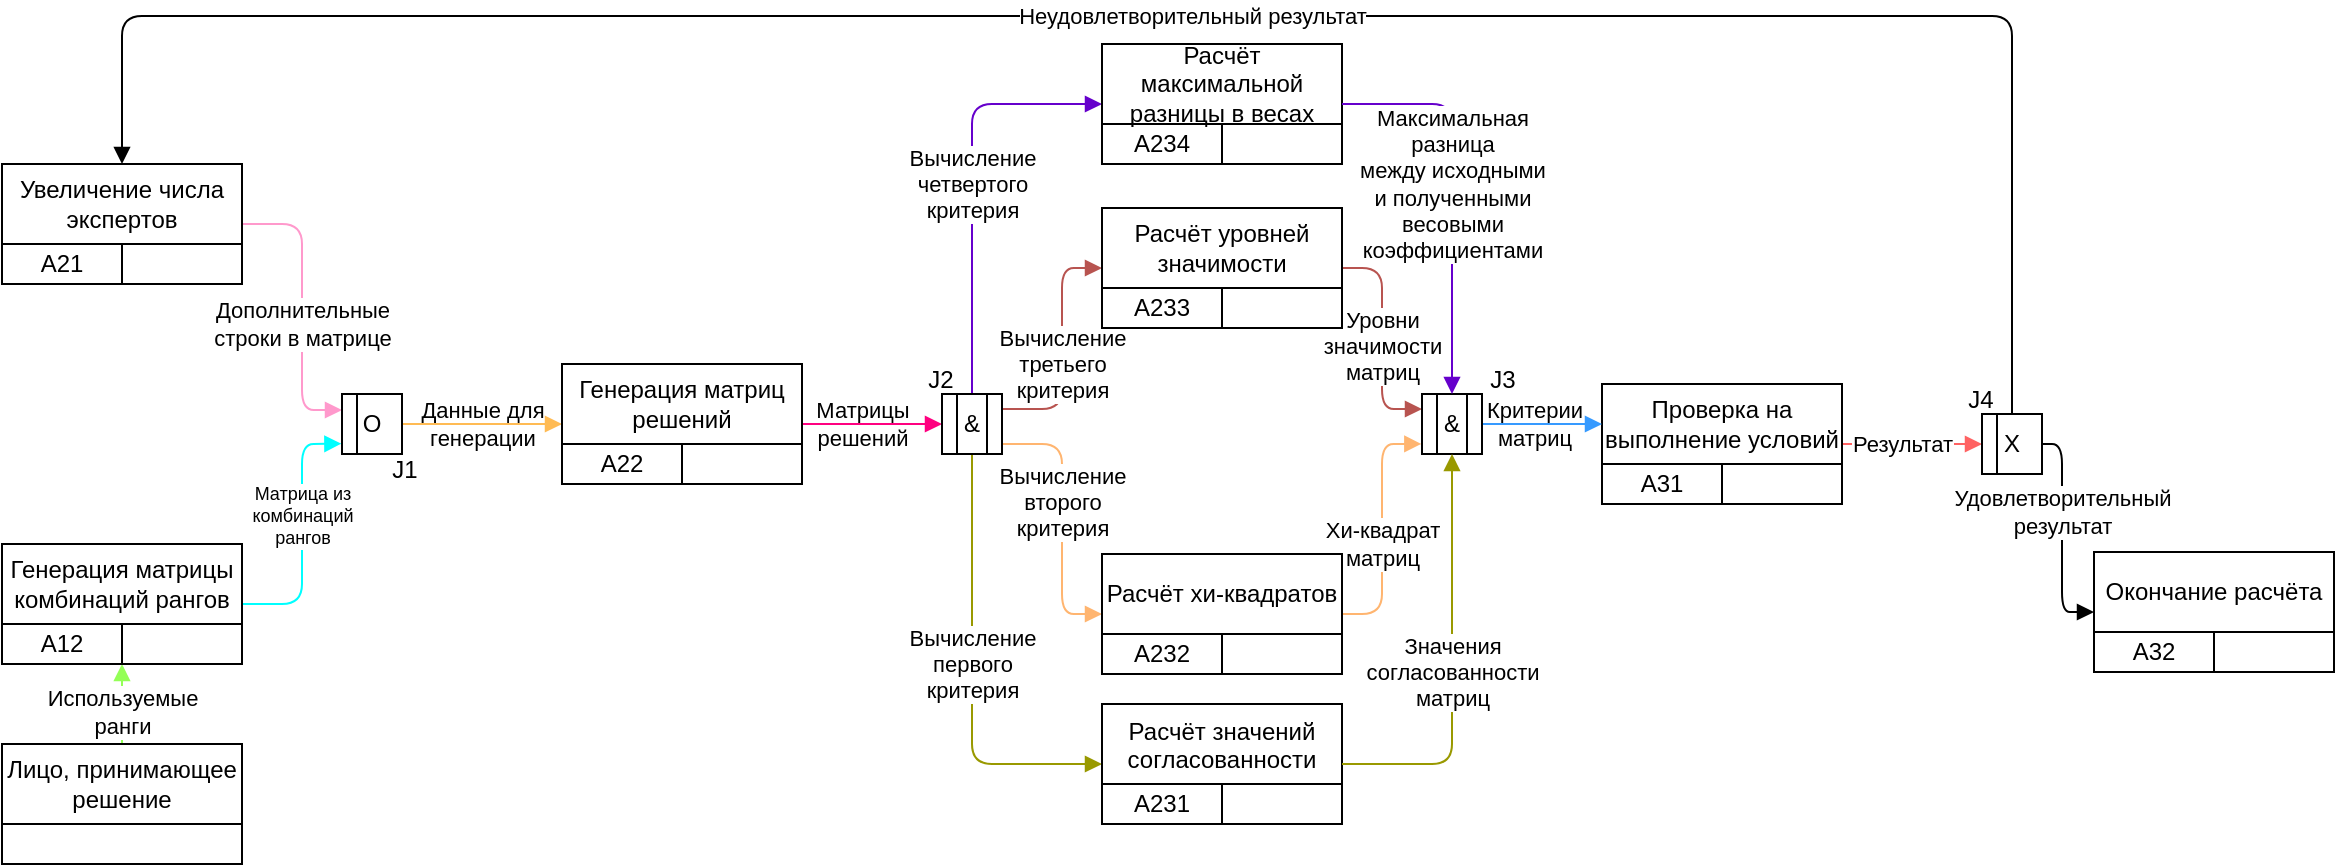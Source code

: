 <mxfile version="22.1.4" type="github">
  <diagram name="Страница — 1" id="2axHYxeO-4VpE9UikgM9">
    <mxGraphModel dx="1434" dy="758" grid="1" gridSize="10" guides="1" tooltips="1" connect="1" arrows="1" fold="1" page="1" pageScale="1" pageWidth="827" pageHeight="1169" math="0" shadow="0">
      <root>
        <mxCell id="0" />
        <mxCell id="1" parent="0" />
        <mxCell id="lcVxslAkRvURmsZlSyza-33" value="Уровни&lt;br&gt;значимости&lt;br&gt;матриц" style="edgeStyle=orthogonalEdgeStyle;rounded=1;orthogonalLoop=1;jettySize=auto;html=1;exitX=1;exitY=0.75;exitDx=0;exitDy=0;entryX=0;entryY=0.25;entryDx=0;entryDy=0;strokeColor=#B85450;endArrow=block;endFill=1;labelBackgroundColor=default;" parent="1" source="lcVxslAkRvURmsZlSyza-31" target="lcVxslAkRvURmsZlSyza-8" edge="1">
          <mxGeometry x="0.067" relative="1" as="geometry">
            <mxPoint as="offset" />
          </mxGeometry>
        </mxCell>
        <mxCell id="lcVxslAkRvURmsZlSyza-24" value="Хи-квадрат&lt;br&gt;матриц" style="edgeStyle=orthogonalEdgeStyle;rounded=1;orthogonalLoop=1;jettySize=auto;html=1;exitX=1;exitY=0.75;exitDx=0;exitDy=0;endArrow=block;endFill=1;strokeColor=#FFB570;entryX=-0.011;entryY=0.833;entryDx=0;entryDy=0;entryPerimeter=0;" parent="1" source="lcVxslAkRvURmsZlSyza-22" target="lcVxslAkRvURmsZlSyza-8" edge="1">
          <mxGeometry x="-0.118" relative="1" as="geometry">
            <mxPoint x="680" y="320" as="targetPoint" />
            <Array as="points">
              <mxPoint x="690" y="405" />
              <mxPoint x="690" y="320" />
            </Array>
            <mxPoint as="offset" />
          </mxGeometry>
        </mxCell>
        <mxCell id="rHtwVeTPGvIX2-GxLPoe-113" value="&lt;div&gt;Используемые&lt;/div&gt;&lt;div&gt;ранги&lt;br&gt;&lt;/div&gt;" style="edgeStyle=orthogonalEdgeStyle;rounded=1;orthogonalLoop=1;jettySize=auto;html=1;entryX=1;entryY=1;entryDx=0;entryDy=0;strokeColor=#94FF57;endArrow=block;endFill=1;" parent="1" source="rHtwVeTPGvIX2-GxLPoe-112" target="rHtwVeTPGvIX2-GxLPoe-55" edge="1">
          <mxGeometry x="-0.2" relative="1" as="geometry">
            <mxPoint as="offset" />
          </mxGeometry>
        </mxCell>
        <mxCell id="rHtwVeTPGvIX2-GxLPoe-78" value="Результат" style="edgeStyle=orthogonalEdgeStyle;rounded=0;orthogonalLoop=1;jettySize=auto;html=1;exitX=1;exitY=0.75;exitDx=0;exitDy=0;entryX=0;entryY=0.5;entryDx=0;entryDy=0;endArrow=block;endFill=1;strokeColor=#FF6363;" parent="1" source="rHtwVeTPGvIX2-GxLPoe-75" target="rHtwVeTPGvIX2-GxLPoe-76" edge="1">
          <mxGeometry x="-0.143" relative="1" as="geometry">
            <mxPoint as="offset" />
          </mxGeometry>
        </mxCell>
        <mxCell id="rHtwVeTPGvIX2-GxLPoe-50" value="&lt;div&gt;Данные для&lt;/div&gt;&lt;div&gt;генерации&lt;br&gt;&lt;/div&gt;" style="edgeStyle=orthogonalEdgeStyle;rounded=0;orthogonalLoop=1;jettySize=auto;html=1;entryX=0;entryY=0.75;entryDx=0;entryDy=0;endArrow=block;endFill=1;strokeColor=#FFBB54;labelBackgroundColor=none;" parent="1" source="rHtwVeTPGvIX2-GxLPoe-49" target="rHtwVeTPGvIX2-GxLPoe-8" edge="1">
          <mxGeometry relative="1" as="geometry">
            <mxPoint as="offset" />
          </mxGeometry>
        </mxCell>
        <mxCell id="rHtwVeTPGvIX2-GxLPoe-61" value="Дополнительные&lt;br style=&quot;font-size: 10px;&quot;&gt;строки в матрице" style="edgeStyle=orthogonalEdgeStyle;rounded=1;orthogonalLoop=1;jettySize=auto;html=1;exitX=1;exitY=0.75;exitDx=0;exitDy=0;entryX=0;entryY=0.25;entryDx=0;entryDy=0;strokeColor=#FF99CC;endArrow=block;endFill=1;" parent="1" source="rHtwVeTPGvIX2-GxLPoe-47" target="rHtwVeTPGvIX2-GxLPoe-49" edge="1">
          <mxGeometry x="0.115" relative="1" as="geometry">
            <Array as="points">
              <mxPoint x="150" y="210" />
              <mxPoint x="150" y="303" />
              <mxPoint x="170" y="303" />
            </Array>
            <mxPoint as="offset" />
          </mxGeometry>
        </mxCell>
        <mxCell id="rHtwVeTPGvIX2-GxLPoe-24" value="&lt;div&gt;Матрицы&lt;/div&gt;&lt;div&gt;решений&lt;/div&gt;" style="endArrow=block;html=1;rounded=0;endFill=1;exitX=1;exitY=0.75;exitDx=0;exitDy=0;strokeColor=#FF0080;startFill=1;labelBackgroundColor=none;entryX=0;entryY=0.5;entryDx=0;entryDy=0;" parent="1" source="rHtwVeTPGvIX2-GxLPoe-8" target="rHtwVeTPGvIX2-GxLPoe-95" edge="1">
          <mxGeometry x="-0.143" width="50" height="50" relative="1" as="geometry">
            <mxPoint x="430" y="300" as="sourcePoint" />
            <mxPoint x="500" y="310" as="targetPoint" />
            <mxPoint as="offset" />
          </mxGeometry>
        </mxCell>
        <mxCell id="rHtwVeTPGvIX2-GxLPoe-58" value="&lt;div style=&quot;font-size: 9px;&quot;&gt;Матрица из&lt;/div&gt;&lt;div style=&quot;font-size: 9px;&quot;&gt;комбинаций&lt;/div&gt;&lt;div style=&quot;font-size: 9px;&quot;&gt;рангов&lt;/div&gt;" style="endArrow=block;html=1;rounded=1;exitX=1;exitY=0.75;exitDx=0;exitDy=0;entryX=-0.01;entryY=0.828;entryDx=0;entryDy=0;endFill=1;strokeColor=#00FFFF;fontSize=9;entryPerimeter=0;" parent="1" source="rHtwVeTPGvIX2-GxLPoe-56" target="rHtwVeTPGvIX2-GxLPoe-49" edge="1">
          <mxGeometry x="0.144" width="50" height="50" relative="1" as="geometry">
            <mxPoint x="180" y="350" as="sourcePoint" />
            <mxPoint x="230" y="300" as="targetPoint" />
            <Array as="points">
              <mxPoint x="150" y="400" />
              <mxPoint x="150" y="320" />
            </Array>
            <mxPoint as="offset" />
          </mxGeometry>
        </mxCell>
        <mxCell id="rHtwVeTPGvIX2-GxLPoe-9" value="" style="group" parent="1" vertex="1" connectable="0">
          <mxGeometry x="280" y="280" width="120" height="60" as="geometry" />
        </mxCell>
        <mxCell id="rHtwVeTPGvIX2-GxLPoe-2" value="" style="rounded=0;whiteSpace=wrap;html=1;" parent="rHtwVeTPGvIX2-GxLPoe-9" vertex="1">
          <mxGeometry width="120" height="60" as="geometry" />
        </mxCell>
        <mxCell id="rHtwVeTPGvIX2-GxLPoe-3" value="" style="rounded=0;whiteSpace=wrap;html=1;" parent="rHtwVeTPGvIX2-GxLPoe-9" vertex="1">
          <mxGeometry y="40" width="60" height="20" as="geometry" />
        </mxCell>
        <mxCell id="rHtwVeTPGvIX2-GxLPoe-4" value="" style="rounded=0;whiteSpace=wrap;html=1;" parent="rHtwVeTPGvIX2-GxLPoe-9" vertex="1">
          <mxGeometry x="60" y="40" width="60" height="20" as="geometry" />
        </mxCell>
        <mxCell id="rHtwVeTPGvIX2-GxLPoe-6" value="А22" style="text;html=1;strokeColor=none;fillColor=none;align=center;verticalAlign=middle;whiteSpace=wrap;rounded=0;" parent="rHtwVeTPGvIX2-GxLPoe-9" vertex="1">
          <mxGeometry y="40" width="60" height="20" as="geometry" />
        </mxCell>
        <mxCell id="rHtwVeTPGvIX2-GxLPoe-8" value="Генерация матриц решений" style="text;html=1;strokeColor=none;fillColor=none;align=center;verticalAlign=middle;whiteSpace=wrap;rounded=0;" parent="rHtwVeTPGvIX2-GxLPoe-9" vertex="1">
          <mxGeometry width="120" height="40" as="geometry" />
        </mxCell>
        <mxCell id="rHtwVeTPGvIX2-GxLPoe-42" value="" style="group" parent="1" vertex="1" connectable="0">
          <mxGeometry y="180" width="120" height="60" as="geometry" />
        </mxCell>
        <mxCell id="rHtwVeTPGvIX2-GxLPoe-43" value="" style="rounded=0;whiteSpace=wrap;html=1;" parent="rHtwVeTPGvIX2-GxLPoe-42" vertex="1">
          <mxGeometry width="120" height="60" as="geometry" />
        </mxCell>
        <mxCell id="rHtwVeTPGvIX2-GxLPoe-44" value="" style="rounded=0;whiteSpace=wrap;html=1;" parent="rHtwVeTPGvIX2-GxLPoe-42" vertex="1">
          <mxGeometry y="40" width="60" height="20" as="geometry" />
        </mxCell>
        <mxCell id="rHtwVeTPGvIX2-GxLPoe-45" value="" style="rounded=0;whiteSpace=wrap;html=1;" parent="rHtwVeTPGvIX2-GxLPoe-42" vertex="1">
          <mxGeometry x="60" y="40" width="60" height="20" as="geometry" />
        </mxCell>
        <mxCell id="rHtwVeTPGvIX2-GxLPoe-46" value="А21" style="text;html=1;strokeColor=none;fillColor=none;align=center;verticalAlign=middle;whiteSpace=wrap;rounded=0;" parent="rHtwVeTPGvIX2-GxLPoe-42" vertex="1">
          <mxGeometry y="40" width="60" height="20" as="geometry" />
        </mxCell>
        <mxCell id="rHtwVeTPGvIX2-GxLPoe-47" value="Увеличение числа экспертов" style="text;html=1;strokeColor=none;fillColor=none;align=center;verticalAlign=middle;whiteSpace=wrap;rounded=0;" parent="rHtwVeTPGvIX2-GxLPoe-42" vertex="1">
          <mxGeometry width="120" height="40" as="geometry" />
        </mxCell>
        <mxCell id="rHtwVeTPGvIX2-GxLPoe-49" value="O" style="rounded=0;whiteSpace=wrap;html=1;" parent="1" vertex="1">
          <mxGeometry x="170" y="295" width="30" height="30" as="geometry" />
        </mxCell>
        <mxCell id="rHtwVeTPGvIX2-GxLPoe-51" value="" style="group" parent="1" vertex="1" connectable="0">
          <mxGeometry y="370" width="120" height="60" as="geometry" />
        </mxCell>
        <mxCell id="rHtwVeTPGvIX2-GxLPoe-52" value="" style="rounded=0;whiteSpace=wrap;html=1;" parent="rHtwVeTPGvIX2-GxLPoe-51" vertex="1">
          <mxGeometry width="120" height="60" as="geometry" />
        </mxCell>
        <mxCell id="rHtwVeTPGvIX2-GxLPoe-53" value="" style="rounded=0;whiteSpace=wrap;html=1;" parent="rHtwVeTPGvIX2-GxLPoe-51" vertex="1">
          <mxGeometry y="40" width="60" height="20" as="geometry" />
        </mxCell>
        <mxCell id="rHtwVeTPGvIX2-GxLPoe-54" value="" style="rounded=0;whiteSpace=wrap;html=1;" parent="rHtwVeTPGvIX2-GxLPoe-51" vertex="1">
          <mxGeometry x="60" y="40" width="60" height="20" as="geometry" />
        </mxCell>
        <mxCell id="rHtwVeTPGvIX2-GxLPoe-55" value="А12" style="text;html=1;strokeColor=none;fillColor=none;align=center;verticalAlign=middle;whiteSpace=wrap;rounded=0;" parent="rHtwVeTPGvIX2-GxLPoe-51" vertex="1">
          <mxGeometry y="40" width="60" height="20" as="geometry" />
        </mxCell>
        <mxCell id="rHtwVeTPGvIX2-GxLPoe-56" value="Генерация матрицы комбинаций рангов" style="text;html=1;strokeColor=none;fillColor=none;align=center;verticalAlign=middle;whiteSpace=wrap;rounded=0;" parent="rHtwVeTPGvIX2-GxLPoe-51" vertex="1">
          <mxGeometry width="120" height="40" as="geometry" />
        </mxCell>
        <mxCell id="rHtwVeTPGvIX2-GxLPoe-59" value="" style="endArrow=none;html=1;rounded=0;entryX=0.25;entryY=0;entryDx=0;entryDy=0;exitX=0.25;exitY=1;exitDx=0;exitDy=0;" parent="1" source="rHtwVeTPGvIX2-GxLPoe-49" target="rHtwVeTPGvIX2-GxLPoe-49" edge="1">
          <mxGeometry width="50" height="50" relative="1" as="geometry">
            <mxPoint x="160" y="350" as="sourcePoint" />
            <mxPoint x="210" y="300" as="targetPoint" />
          </mxGeometry>
        </mxCell>
        <mxCell id="rHtwVeTPGvIX2-GxLPoe-70" value="" style="group" parent="1" vertex="1" connectable="0">
          <mxGeometry x="800" y="290" width="120" height="60" as="geometry" />
        </mxCell>
        <mxCell id="rHtwVeTPGvIX2-GxLPoe-71" value="" style="rounded=0;whiteSpace=wrap;html=1;" parent="rHtwVeTPGvIX2-GxLPoe-70" vertex="1">
          <mxGeometry width="120" height="60" as="geometry" />
        </mxCell>
        <mxCell id="rHtwVeTPGvIX2-GxLPoe-72" value="" style="rounded=0;whiteSpace=wrap;html=1;" parent="rHtwVeTPGvIX2-GxLPoe-70" vertex="1">
          <mxGeometry y="40" width="60" height="20" as="geometry" />
        </mxCell>
        <mxCell id="rHtwVeTPGvIX2-GxLPoe-73" value="" style="rounded=0;whiteSpace=wrap;html=1;" parent="rHtwVeTPGvIX2-GxLPoe-70" vertex="1">
          <mxGeometry x="60" y="40" width="60" height="20" as="geometry" />
        </mxCell>
        <mxCell id="rHtwVeTPGvIX2-GxLPoe-74" value="А31" style="text;html=1;strokeColor=none;fillColor=none;align=center;verticalAlign=middle;whiteSpace=wrap;rounded=0;" parent="rHtwVeTPGvIX2-GxLPoe-70" vertex="1">
          <mxGeometry y="40" width="60" height="20" as="geometry" />
        </mxCell>
        <mxCell id="rHtwVeTPGvIX2-GxLPoe-75" value="Проверка на выполнение условий" style="text;html=1;strokeColor=none;fillColor=none;align=center;verticalAlign=middle;whiteSpace=wrap;rounded=0;" parent="rHtwVeTPGvIX2-GxLPoe-70" vertex="1">
          <mxGeometry width="120" height="40" as="geometry" />
        </mxCell>
        <mxCell id="rHtwVeTPGvIX2-GxLPoe-79" value="Неудовлетворительный результат" style="edgeStyle=orthogonalEdgeStyle;rounded=1;orthogonalLoop=1;jettySize=auto;html=1;entryX=0.5;entryY=0;entryDx=0;entryDy=0;exitX=0.5;exitY=0;exitDx=0;exitDy=0;endArrow=block;endFill=1;" parent="1" source="rHtwVeTPGvIX2-GxLPoe-76" target="rHtwVeTPGvIX2-GxLPoe-47" edge="1">
          <mxGeometry relative="1" as="geometry">
            <Array as="points">
              <mxPoint x="1005" y="106" />
              <mxPoint x="60" y="106" />
            </Array>
          </mxGeometry>
        </mxCell>
        <mxCell id="rHtwVeTPGvIX2-GxLPoe-81" value="Удовлетворительный&lt;br&gt;результат" style="rounded=1;orthogonalLoop=1;jettySize=auto;html=1;exitX=1;exitY=0.5;exitDx=0;exitDy=0;entryX=0;entryY=0.75;entryDx=0;entryDy=0;endArrow=block;endFill=1;strokeColor=default;edgeStyle=orthogonalEdgeStyle;" parent="1" source="rHtwVeTPGvIX2-GxLPoe-76" target="rHtwVeTPGvIX2-GxLPoe-88" edge="1">
          <mxGeometry x="-0.2" relative="1" as="geometry">
            <mxPoint x="1080" y="330" as="targetPoint" />
            <mxPoint as="offset" />
            <Array as="points">
              <mxPoint x="1030" y="320" />
              <mxPoint x="1030" y="404" />
            </Array>
          </mxGeometry>
        </mxCell>
        <mxCell id="rHtwVeTPGvIX2-GxLPoe-76" value="X" style="rounded=0;whiteSpace=wrap;html=1;" parent="1" vertex="1">
          <mxGeometry x="990" y="305" width="30" height="30" as="geometry" />
        </mxCell>
        <mxCell id="rHtwVeTPGvIX2-GxLPoe-77" value="" style="endArrow=none;html=1;rounded=0;entryX=0.25;entryY=0;entryDx=0;entryDy=0;exitX=0.25;exitY=1;exitDx=0;exitDy=0;" parent="1" source="rHtwVeTPGvIX2-GxLPoe-76" target="rHtwVeTPGvIX2-GxLPoe-76" edge="1">
          <mxGeometry width="50" height="50" relative="1" as="geometry">
            <mxPoint x="980" y="360" as="sourcePoint" />
            <mxPoint x="1030" y="310" as="targetPoint" />
          </mxGeometry>
        </mxCell>
        <mxCell id="rHtwVeTPGvIX2-GxLPoe-83" value="" style="group" parent="1" vertex="1" connectable="0">
          <mxGeometry x="1046" y="374" width="120" height="60" as="geometry" />
        </mxCell>
        <mxCell id="rHtwVeTPGvIX2-GxLPoe-84" value="" style="rounded=0;whiteSpace=wrap;html=1;" parent="rHtwVeTPGvIX2-GxLPoe-83" vertex="1">
          <mxGeometry width="120" height="60" as="geometry" />
        </mxCell>
        <mxCell id="rHtwVeTPGvIX2-GxLPoe-85" value="" style="rounded=0;whiteSpace=wrap;html=1;" parent="rHtwVeTPGvIX2-GxLPoe-83" vertex="1">
          <mxGeometry y="40" width="60" height="20" as="geometry" />
        </mxCell>
        <mxCell id="rHtwVeTPGvIX2-GxLPoe-86" value="" style="rounded=0;whiteSpace=wrap;html=1;" parent="rHtwVeTPGvIX2-GxLPoe-83" vertex="1">
          <mxGeometry x="60" y="40" width="60" height="20" as="geometry" />
        </mxCell>
        <mxCell id="rHtwVeTPGvIX2-GxLPoe-87" value="А32" style="text;html=1;strokeColor=none;fillColor=none;align=center;verticalAlign=middle;whiteSpace=wrap;rounded=0;" parent="rHtwVeTPGvIX2-GxLPoe-83" vertex="1">
          <mxGeometry y="40" width="60" height="20" as="geometry" />
        </mxCell>
        <mxCell id="rHtwVeTPGvIX2-GxLPoe-88" value="Окончание расчёта" style="text;html=1;strokeColor=none;fillColor=none;align=center;verticalAlign=middle;whiteSpace=wrap;rounded=0;" parent="rHtwVeTPGvIX2-GxLPoe-83" vertex="1">
          <mxGeometry width="120" height="40" as="geometry" />
        </mxCell>
        <mxCell id="lcVxslAkRvURmsZlSyza-7" value="Вычисление&lt;br&gt;первого&lt;br&gt;критерия" style="edgeStyle=orthogonalEdgeStyle;rounded=1;orthogonalLoop=1;jettySize=auto;html=1;entryX=0;entryY=0.5;entryDx=0;entryDy=0;endArrow=block;endFill=1;strokeColor=#999900;" parent="1" source="rHtwVeTPGvIX2-GxLPoe-95" target="lcVxslAkRvURmsZlSyza-2" edge="1">
          <mxGeometry x="-0.045" relative="1" as="geometry">
            <mxPoint x="530" y="430" as="targetPoint" />
            <Array as="points">
              <mxPoint x="485" y="480" />
            </Array>
            <mxPoint as="offset" />
          </mxGeometry>
        </mxCell>
        <mxCell id="lcVxslAkRvURmsZlSyza-23" value="Вычисление&lt;br&gt;второго&lt;br&gt;критерия" style="edgeStyle=orthogonalEdgeStyle;rounded=1;orthogonalLoop=1;jettySize=auto;html=1;entryX=0;entryY=0.75;entryDx=0;entryDy=0;exitX=1.003;exitY=0.832;exitDx=0;exitDy=0;exitPerimeter=0;endArrow=block;endFill=1;strokeColor=#FFB570;" parent="1" source="rHtwVeTPGvIX2-GxLPoe-95" target="lcVxslAkRvURmsZlSyza-22" edge="1">
          <mxGeometry x="-0.131" relative="1" as="geometry">
            <Array as="points">
              <mxPoint x="530" y="320" />
              <mxPoint x="530" y="405" />
            </Array>
            <mxPoint as="offset" />
          </mxGeometry>
        </mxCell>
        <mxCell id="lcVxslAkRvURmsZlSyza-32" value="Вычисление&lt;br&gt;третьего&lt;br&gt;критерия" style="edgeStyle=orthogonalEdgeStyle;rounded=1;orthogonalLoop=1;jettySize=auto;html=1;exitX=1;exitY=0.25;exitDx=0;exitDy=0;entryX=0;entryY=0.75;entryDx=0;entryDy=0;endArrow=block;endFill=1;strokeColor=#B85450;" parent="1" edge="1">
          <mxGeometry x="-0.129" relative="1" as="geometry">
            <mxPoint x="500" y="302.5" as="sourcePoint" />
            <mxPoint x="550" y="232" as="targetPoint" />
            <Array as="points">
              <mxPoint x="530" y="303" />
              <mxPoint x="530" y="232" />
            </Array>
            <mxPoint as="offset" />
          </mxGeometry>
        </mxCell>
        <mxCell id="lcVxslAkRvURmsZlSyza-40" value="Вычисление&lt;br&gt;четвертого&lt;br&gt;критерия" style="edgeStyle=orthogonalEdgeStyle;rounded=1;orthogonalLoop=1;jettySize=auto;html=1;exitX=0.5;exitY=0;exitDx=0;exitDy=0;entryX=0;entryY=0.75;entryDx=0;entryDy=0;strokeColor=#6600CC;endArrow=block;endFill=1;" parent="1" source="rHtwVeTPGvIX2-GxLPoe-95" target="lcVxslAkRvURmsZlSyza-39" edge="1">
          <mxGeometry relative="1" as="geometry">
            <mxPoint x="543.667" y="152.333" as="targetPoint" />
            <Array as="points">
              <mxPoint x="485" y="150" />
            </Array>
          </mxGeometry>
        </mxCell>
        <mxCell id="rHtwVeTPGvIX2-GxLPoe-95" value="&amp;amp;" style="rounded=0;whiteSpace=wrap;html=1;" parent="1" vertex="1">
          <mxGeometry x="470" y="295" width="30" height="30" as="geometry" />
        </mxCell>
        <mxCell id="rHtwVeTPGvIX2-GxLPoe-96" value="" style="endArrow=none;html=1;rounded=0;entryX=0.25;entryY=0;entryDx=0;entryDy=0;exitX=0.25;exitY=1;exitDx=0;exitDy=0;" parent="1" source="rHtwVeTPGvIX2-GxLPoe-95" target="rHtwVeTPGvIX2-GxLPoe-95" edge="1">
          <mxGeometry width="50" height="50" relative="1" as="geometry">
            <mxPoint x="460" y="350" as="sourcePoint" />
            <mxPoint x="510" y="300" as="targetPoint" />
          </mxGeometry>
        </mxCell>
        <mxCell id="rHtwVeTPGvIX2-GxLPoe-98" value="" style="endArrow=none;html=1;rounded=0;entryX=0.75;entryY=0;entryDx=0;entryDy=0;exitX=0.75;exitY=1;exitDx=0;exitDy=0;" parent="1" source="rHtwVeTPGvIX2-GxLPoe-95" target="rHtwVeTPGvIX2-GxLPoe-95" edge="1">
          <mxGeometry width="50" height="50" relative="1" as="geometry">
            <mxPoint x="488" y="335" as="sourcePoint" />
            <mxPoint x="488" y="305" as="targetPoint" />
          </mxGeometry>
        </mxCell>
        <mxCell id="rHtwVeTPGvIX2-GxLPoe-107" value="" style="group" parent="1" vertex="1" connectable="0">
          <mxGeometry y="470" width="120" height="60" as="geometry" />
        </mxCell>
        <mxCell id="rHtwVeTPGvIX2-GxLPoe-108" value="" style="rounded=0;whiteSpace=wrap;html=1;" parent="rHtwVeTPGvIX2-GxLPoe-107" vertex="1">
          <mxGeometry width="120" height="60" as="geometry" />
        </mxCell>
        <mxCell id="rHtwVeTPGvIX2-GxLPoe-109" value="" style="rounded=0;whiteSpace=wrap;html=1;" parent="rHtwVeTPGvIX2-GxLPoe-107" vertex="1">
          <mxGeometry y="40" width="120" height="20" as="geometry" />
        </mxCell>
        <mxCell id="rHtwVeTPGvIX2-GxLPoe-112" value="Лицо, принимающее решение" style="text;html=1;strokeColor=none;fillColor=none;align=center;verticalAlign=middle;whiteSpace=wrap;rounded=0;" parent="rHtwVeTPGvIX2-GxLPoe-107" vertex="1">
          <mxGeometry width="120" height="40" as="geometry" />
        </mxCell>
        <mxCell id="lcVxslAkRvURmsZlSyza-1" value="" style="group" parent="1" vertex="1" connectable="0">
          <mxGeometry x="550" y="450" width="120" height="60" as="geometry" />
        </mxCell>
        <mxCell id="lcVxslAkRvURmsZlSyza-2" value="Расчёт значений согласованности" style="rounded=0;whiteSpace=wrap;html=1;verticalAlign=top;" parent="lcVxslAkRvURmsZlSyza-1" vertex="1">
          <mxGeometry width="120" height="60" as="geometry" />
        </mxCell>
        <mxCell id="lcVxslAkRvURmsZlSyza-3" value="" style="rounded=0;whiteSpace=wrap;html=1;" parent="lcVxslAkRvURmsZlSyza-1" vertex="1">
          <mxGeometry y="40" width="60" height="20" as="geometry" />
        </mxCell>
        <mxCell id="lcVxslAkRvURmsZlSyza-4" value="" style="rounded=0;whiteSpace=wrap;html=1;" parent="lcVxslAkRvURmsZlSyza-1" vertex="1">
          <mxGeometry x="60" y="40" width="60" height="20" as="geometry" />
        </mxCell>
        <mxCell id="lcVxslAkRvURmsZlSyza-5" value="А231" style="text;html=1;strokeColor=none;fillColor=none;align=center;verticalAlign=middle;whiteSpace=wrap;rounded=0;" parent="lcVxslAkRvURmsZlSyza-1" vertex="1">
          <mxGeometry y="40" width="60" height="20" as="geometry" />
        </mxCell>
        <mxCell id="lcVxslAkRvURmsZlSyza-12" value="Критерии&lt;br&gt;матриц" style="edgeStyle=orthogonalEdgeStyle;rounded=1;orthogonalLoop=1;jettySize=auto;html=1;entryX=0;entryY=0.5;entryDx=0;entryDy=0;endArrow=block;endFill=1;strokeColor=#369AFF;labelBackgroundColor=none;" parent="1" source="lcVxslAkRvURmsZlSyza-8" target="rHtwVeTPGvIX2-GxLPoe-75" edge="1">
          <mxGeometry x="-0.133" relative="1" as="geometry">
            <mxPoint as="offset" />
          </mxGeometry>
        </mxCell>
        <mxCell id="lcVxslAkRvURmsZlSyza-8" value="&amp;amp;" style="rounded=0;whiteSpace=wrap;html=1;" parent="1" vertex="1">
          <mxGeometry x="710" y="295" width="30" height="30" as="geometry" />
        </mxCell>
        <mxCell id="lcVxslAkRvURmsZlSyza-9" value="" style="endArrow=none;html=1;rounded=0;entryX=0.25;entryY=0;entryDx=0;entryDy=0;exitX=0.25;exitY=1;exitDx=0;exitDy=0;" parent="1" source="lcVxslAkRvURmsZlSyza-8" target="lcVxslAkRvURmsZlSyza-8" edge="1">
          <mxGeometry width="50" height="50" relative="1" as="geometry">
            <mxPoint x="700" y="350" as="sourcePoint" />
            <mxPoint x="750" y="300" as="targetPoint" />
          </mxGeometry>
        </mxCell>
        <mxCell id="lcVxslAkRvURmsZlSyza-11" value="Значения&lt;br&gt;согласованности&lt;br&gt;матриц" style="edgeStyle=orthogonalEdgeStyle;rounded=1;orthogonalLoop=1;jettySize=auto;html=1;exitX=1;exitY=0.5;exitDx=0;exitDy=0;entryX=0.5;entryY=1;entryDx=0;entryDy=0;strokeColor=#999900;endArrow=block;endFill=1;" parent="1" source="lcVxslAkRvURmsZlSyza-2" target="lcVxslAkRvURmsZlSyza-8" edge="1">
          <mxGeometry x="-0.038" relative="1" as="geometry">
            <mxPoint x="650" y="430" as="sourcePoint" />
            <Array as="points">
              <mxPoint x="725" y="480" />
            </Array>
            <mxPoint as="offset" />
          </mxGeometry>
        </mxCell>
        <mxCell id="lcVxslAkRvURmsZlSyza-13" value="J1" style="text;html=1;align=center;verticalAlign=middle;resizable=0;points=[];autosize=1;strokeColor=none;fillColor=none;" parent="1" vertex="1">
          <mxGeometry x="181" y="318" width="40" height="30" as="geometry" />
        </mxCell>
        <mxCell id="lcVxslAkRvURmsZlSyza-14" value="J2" style="text;html=1;align=center;verticalAlign=middle;resizable=0;points=[];autosize=1;strokeColor=none;fillColor=none;" parent="1" vertex="1">
          <mxGeometry x="449" y="273" width="40" height="30" as="geometry" />
        </mxCell>
        <mxCell id="lcVxslAkRvURmsZlSyza-15" value="J3" style="text;html=1;align=center;verticalAlign=middle;resizable=0;points=[];autosize=1;strokeColor=none;fillColor=none;" parent="1" vertex="1">
          <mxGeometry x="730" y="273" width="40" height="30" as="geometry" />
        </mxCell>
        <mxCell id="lcVxslAkRvURmsZlSyza-16" value="J4" style="text;html=1;align=center;verticalAlign=middle;resizable=0;points=[];autosize=1;strokeColor=none;fillColor=none;" parent="1" vertex="1">
          <mxGeometry x="969" y="283" width="40" height="30" as="geometry" />
        </mxCell>
        <mxCell id="lcVxslAkRvURmsZlSyza-17" value="" style="group" parent="1" vertex="1" connectable="0">
          <mxGeometry x="550" y="375" width="120" height="60" as="geometry" />
        </mxCell>
        <mxCell id="lcVxslAkRvURmsZlSyza-18" value="" style="rounded=0;whiteSpace=wrap;html=1;" parent="lcVxslAkRvURmsZlSyza-17" vertex="1">
          <mxGeometry width="120" height="60" as="geometry" />
        </mxCell>
        <mxCell id="lcVxslAkRvURmsZlSyza-19" value="" style="rounded=0;whiteSpace=wrap;html=1;" parent="lcVxslAkRvURmsZlSyza-17" vertex="1">
          <mxGeometry y="40" width="60" height="20" as="geometry" />
        </mxCell>
        <mxCell id="lcVxslAkRvURmsZlSyza-20" value="" style="rounded=0;whiteSpace=wrap;html=1;" parent="lcVxslAkRvURmsZlSyza-17" vertex="1">
          <mxGeometry x="60" y="40" width="60" height="20" as="geometry" />
        </mxCell>
        <mxCell id="lcVxslAkRvURmsZlSyza-21" value="А232" style="text;html=1;strokeColor=none;fillColor=none;align=center;verticalAlign=middle;whiteSpace=wrap;rounded=0;" parent="lcVxslAkRvURmsZlSyza-17" vertex="1">
          <mxGeometry y="40" width="60" height="20" as="geometry" />
        </mxCell>
        <mxCell id="lcVxslAkRvURmsZlSyza-22" value="Расчёт хи-квадратов" style="text;html=1;strokeColor=none;fillColor=none;align=center;verticalAlign=middle;whiteSpace=wrap;rounded=0;" parent="lcVxslAkRvURmsZlSyza-17" vertex="1">
          <mxGeometry width="120" height="40" as="geometry" />
        </mxCell>
        <mxCell id="lcVxslAkRvURmsZlSyza-26" value="" style="group" parent="1" vertex="1" connectable="0">
          <mxGeometry x="550" y="202" width="120" height="60" as="geometry" />
        </mxCell>
        <mxCell id="lcVxslAkRvURmsZlSyza-27" value="" style="rounded=0;whiteSpace=wrap;html=1;" parent="lcVxslAkRvURmsZlSyza-26" vertex="1">
          <mxGeometry width="120" height="60" as="geometry" />
        </mxCell>
        <mxCell id="lcVxslAkRvURmsZlSyza-28" value="" style="rounded=0;whiteSpace=wrap;html=1;" parent="lcVxslAkRvURmsZlSyza-26" vertex="1">
          <mxGeometry y="40" width="60" height="20" as="geometry" />
        </mxCell>
        <mxCell id="lcVxslAkRvURmsZlSyza-29" value="" style="rounded=0;whiteSpace=wrap;html=1;" parent="lcVxslAkRvURmsZlSyza-26" vertex="1">
          <mxGeometry x="60" y="40" width="60" height="20" as="geometry" />
        </mxCell>
        <mxCell id="lcVxslAkRvURmsZlSyza-30" value="А233" style="text;html=1;strokeColor=none;fillColor=none;align=center;verticalAlign=middle;whiteSpace=wrap;rounded=0;" parent="lcVxslAkRvURmsZlSyza-26" vertex="1">
          <mxGeometry y="40" width="60" height="20" as="geometry" />
        </mxCell>
        <mxCell id="lcVxslAkRvURmsZlSyza-31" value="Расчёт уровней&lt;br&gt;значимости" style="text;html=1;strokeColor=none;fillColor=none;align=center;verticalAlign=middle;whiteSpace=wrap;rounded=0;" parent="lcVxslAkRvURmsZlSyza-26" vertex="1">
          <mxGeometry width="120" height="40" as="geometry" />
        </mxCell>
        <mxCell id="lcVxslAkRvURmsZlSyza-34" value="" style="group" parent="1" vertex="1" connectable="0">
          <mxGeometry x="550" y="120" width="120" height="60" as="geometry" />
        </mxCell>
        <mxCell id="lcVxslAkRvURmsZlSyza-35" value="" style="rounded=0;whiteSpace=wrap;html=1;" parent="lcVxslAkRvURmsZlSyza-34" vertex="1">
          <mxGeometry width="120" height="60" as="geometry" />
        </mxCell>
        <mxCell id="lcVxslAkRvURmsZlSyza-36" value="" style="rounded=0;whiteSpace=wrap;html=1;" parent="lcVxslAkRvURmsZlSyza-34" vertex="1">
          <mxGeometry y="40" width="60" height="20" as="geometry" />
        </mxCell>
        <mxCell id="lcVxslAkRvURmsZlSyza-37" value="" style="rounded=0;whiteSpace=wrap;html=1;" parent="lcVxslAkRvURmsZlSyza-34" vertex="1">
          <mxGeometry x="60" y="40" width="60" height="20" as="geometry" />
        </mxCell>
        <mxCell id="lcVxslAkRvURmsZlSyza-38" value="А234" style="text;html=1;strokeColor=none;fillColor=none;align=center;verticalAlign=middle;whiteSpace=wrap;rounded=0;" parent="lcVxslAkRvURmsZlSyza-34" vertex="1">
          <mxGeometry y="40" width="60" height="20" as="geometry" />
        </mxCell>
        <mxCell id="lcVxslAkRvURmsZlSyza-39" value="Расчёт максимальной разницы в весах" style="text;html=1;strokeColor=none;fillColor=none;align=center;verticalAlign=middle;whiteSpace=wrap;rounded=0;" parent="lcVxslAkRvURmsZlSyza-34" vertex="1">
          <mxGeometry width="120" height="40" as="geometry" />
        </mxCell>
        <mxCell id="lcVxslAkRvURmsZlSyza-41" value="Максимальная&lt;br&gt;разница&lt;br&gt;между исходными&lt;br&gt;и полученными&lt;br&gt;весовыми&lt;br&gt;коэффициентами" style="edgeStyle=orthogonalEdgeStyle;rounded=1;orthogonalLoop=1;jettySize=auto;html=1;exitX=1;exitY=0.75;exitDx=0;exitDy=0;entryX=0.5;entryY=0;entryDx=0;entryDy=0;strokeColor=#6600CC;endArrow=block;endFill=1;" parent="1" source="lcVxslAkRvURmsZlSyza-39" target="lcVxslAkRvURmsZlSyza-8" edge="1">
          <mxGeometry x="-0.05" relative="1" as="geometry">
            <mxPoint as="offset" />
          </mxGeometry>
        </mxCell>
        <mxCell id="oni3Qfsp55NMejHP_b9o-1" value="" style="endArrow=none;html=1;rounded=0;entryX=0.75;entryY=0;entryDx=0;entryDy=0;exitX=0.75;exitY=1;exitDx=0;exitDy=0;" edge="1" parent="1" source="lcVxslAkRvURmsZlSyza-8" target="lcVxslAkRvURmsZlSyza-8">
          <mxGeometry width="50" height="50" relative="1" as="geometry">
            <mxPoint x="733" y="325" as="sourcePoint" />
            <mxPoint x="733" y="295" as="targetPoint" />
          </mxGeometry>
        </mxCell>
      </root>
    </mxGraphModel>
  </diagram>
</mxfile>
